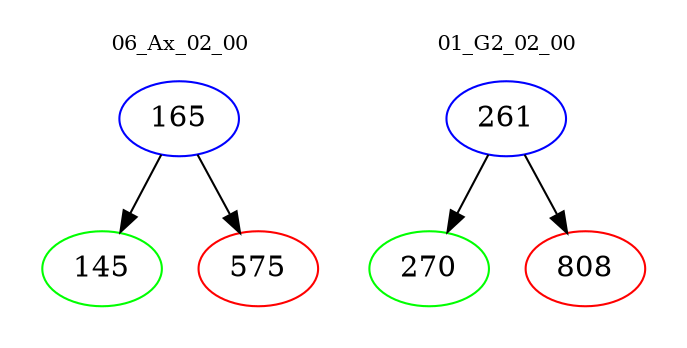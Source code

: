 digraph{
subgraph cluster_0 {
color = white
label = "06_Ax_02_00";
fontsize=10;
T0_165 [label="165", color="blue"]
T0_165 -> T0_145 [color="black"]
T0_145 [label="145", color="green"]
T0_165 -> T0_575 [color="black"]
T0_575 [label="575", color="red"]
}
subgraph cluster_1 {
color = white
label = "01_G2_02_00";
fontsize=10;
T1_261 [label="261", color="blue"]
T1_261 -> T1_270 [color="black"]
T1_270 [label="270", color="green"]
T1_261 -> T1_808 [color="black"]
T1_808 [label="808", color="red"]
}
}
